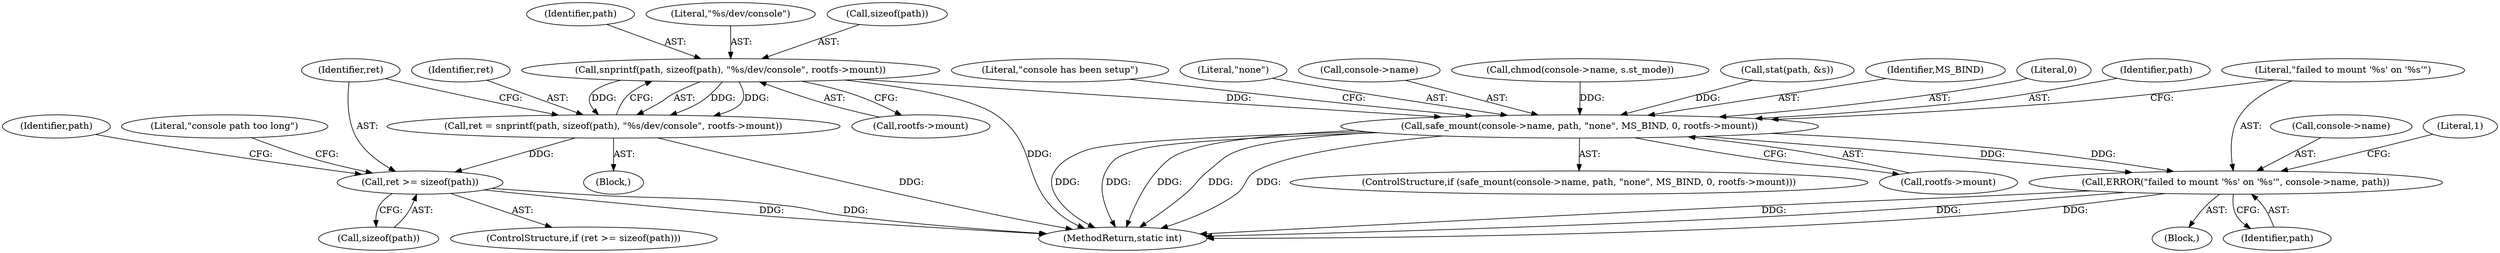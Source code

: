 digraph "0_lxc_592fd47a6245508b79fe6ac819fe6d3b2c1289be_10@API" {
"1000109" [label="(Call,snprintf(path, sizeof(path), \"%s/dev/console\", rootfs->mount))"];
"1000107" [label="(Call,ret = snprintf(path, sizeof(path), \"%s/dev/console\", rootfs->mount))"];
"1000118" [label="(Call,ret >= sizeof(path))"];
"1000182" [label="(Call,safe_mount(console->name, path, \"none\", MS_BIND, 0, rootfs->mount))"];
"1000194" [label="(Call,ERROR(\"failed to mount '%s' on '%s'\", console->name, path))"];
"1000193" [label="(Block,)"];
"1000195" [label="(Literal,\"failed to mount '%s' on '%s'\")"];
"1000204" [label="(Literal,\"console has been setup\")"];
"1000110" [label="(Identifier,path)"];
"1000187" [label="(Literal,\"none\")"];
"1000124" [label="(Literal,\"console path too long\")"];
"1000107" [label="(Call,ret = snprintf(path, sizeof(path), \"%s/dev/console\", rootfs->mount))"];
"1000183" [label="(Call,console->name)"];
"1000114" [label="(Call,rootfs->mount)"];
"1000113" [label="(Literal,\"%s/dev/console\")"];
"1000130" [label="(Identifier,path)"];
"1000103" [label="(Block,)"];
"1000162" [label="(Call,chmod(console->name, s.st_mode))"];
"1000196" [label="(Call,console->name)"];
"1000202" [label="(Literal,1)"];
"1000194" [label="(Call,ERROR(\"failed to mount '%s' on '%s'\", console->name, path))"];
"1000118" [label="(Call,ret >= sizeof(path))"];
"1000199" [label="(Identifier,path)"];
"1000150" [label="(Call,stat(path, &s))"];
"1000111" [label="(Call,sizeof(path))"];
"1000188" [label="(Identifier,MS_BIND)"];
"1000181" [label="(ControlStructure,if (safe_mount(console->name, path, \"none\", MS_BIND, 0, rootfs->mount)))"];
"1000119" [label="(Identifier,ret)"];
"1000120" [label="(Call,sizeof(path))"];
"1000117" [label="(ControlStructure,if (ret >= sizeof(path)))"];
"1000109" [label="(Call,snprintf(path, sizeof(path), \"%s/dev/console\", rootfs->mount))"];
"1000182" [label="(Call,safe_mount(console->name, path, \"none\", MS_BIND, 0, rootfs->mount))"];
"1000108" [label="(Identifier,ret)"];
"1000189" [label="(Literal,0)"];
"1000186" [label="(Identifier,path)"];
"1000190" [label="(Call,rootfs->mount)"];
"1000207" [label="(MethodReturn,static int)"];
"1000109" -> "1000107"  [label="AST: "];
"1000109" -> "1000114"  [label="CFG: "];
"1000110" -> "1000109"  [label="AST: "];
"1000111" -> "1000109"  [label="AST: "];
"1000113" -> "1000109"  [label="AST: "];
"1000114" -> "1000109"  [label="AST: "];
"1000107" -> "1000109"  [label="CFG: "];
"1000109" -> "1000207"  [label="DDG: "];
"1000109" -> "1000107"  [label="DDG: "];
"1000109" -> "1000107"  [label="DDG: "];
"1000109" -> "1000107"  [label="DDG: "];
"1000109" -> "1000182"  [label="DDG: "];
"1000107" -> "1000103"  [label="AST: "];
"1000108" -> "1000107"  [label="AST: "];
"1000119" -> "1000107"  [label="CFG: "];
"1000107" -> "1000207"  [label="DDG: "];
"1000107" -> "1000118"  [label="DDG: "];
"1000118" -> "1000117"  [label="AST: "];
"1000118" -> "1000120"  [label="CFG: "];
"1000119" -> "1000118"  [label="AST: "];
"1000120" -> "1000118"  [label="AST: "];
"1000124" -> "1000118"  [label="CFG: "];
"1000130" -> "1000118"  [label="CFG: "];
"1000118" -> "1000207"  [label="DDG: "];
"1000118" -> "1000207"  [label="DDG: "];
"1000182" -> "1000181"  [label="AST: "];
"1000182" -> "1000190"  [label="CFG: "];
"1000183" -> "1000182"  [label="AST: "];
"1000186" -> "1000182"  [label="AST: "];
"1000187" -> "1000182"  [label="AST: "];
"1000188" -> "1000182"  [label="AST: "];
"1000189" -> "1000182"  [label="AST: "];
"1000190" -> "1000182"  [label="AST: "];
"1000195" -> "1000182"  [label="CFG: "];
"1000204" -> "1000182"  [label="CFG: "];
"1000182" -> "1000207"  [label="DDG: "];
"1000182" -> "1000207"  [label="DDG: "];
"1000182" -> "1000207"  [label="DDG: "];
"1000182" -> "1000207"  [label="DDG: "];
"1000182" -> "1000207"  [label="DDG: "];
"1000162" -> "1000182"  [label="DDG: "];
"1000150" -> "1000182"  [label="DDG: "];
"1000182" -> "1000194"  [label="DDG: "];
"1000182" -> "1000194"  [label="DDG: "];
"1000194" -> "1000193"  [label="AST: "];
"1000194" -> "1000199"  [label="CFG: "];
"1000195" -> "1000194"  [label="AST: "];
"1000196" -> "1000194"  [label="AST: "];
"1000199" -> "1000194"  [label="AST: "];
"1000202" -> "1000194"  [label="CFG: "];
"1000194" -> "1000207"  [label="DDG: "];
"1000194" -> "1000207"  [label="DDG: "];
"1000194" -> "1000207"  [label="DDG: "];
}
